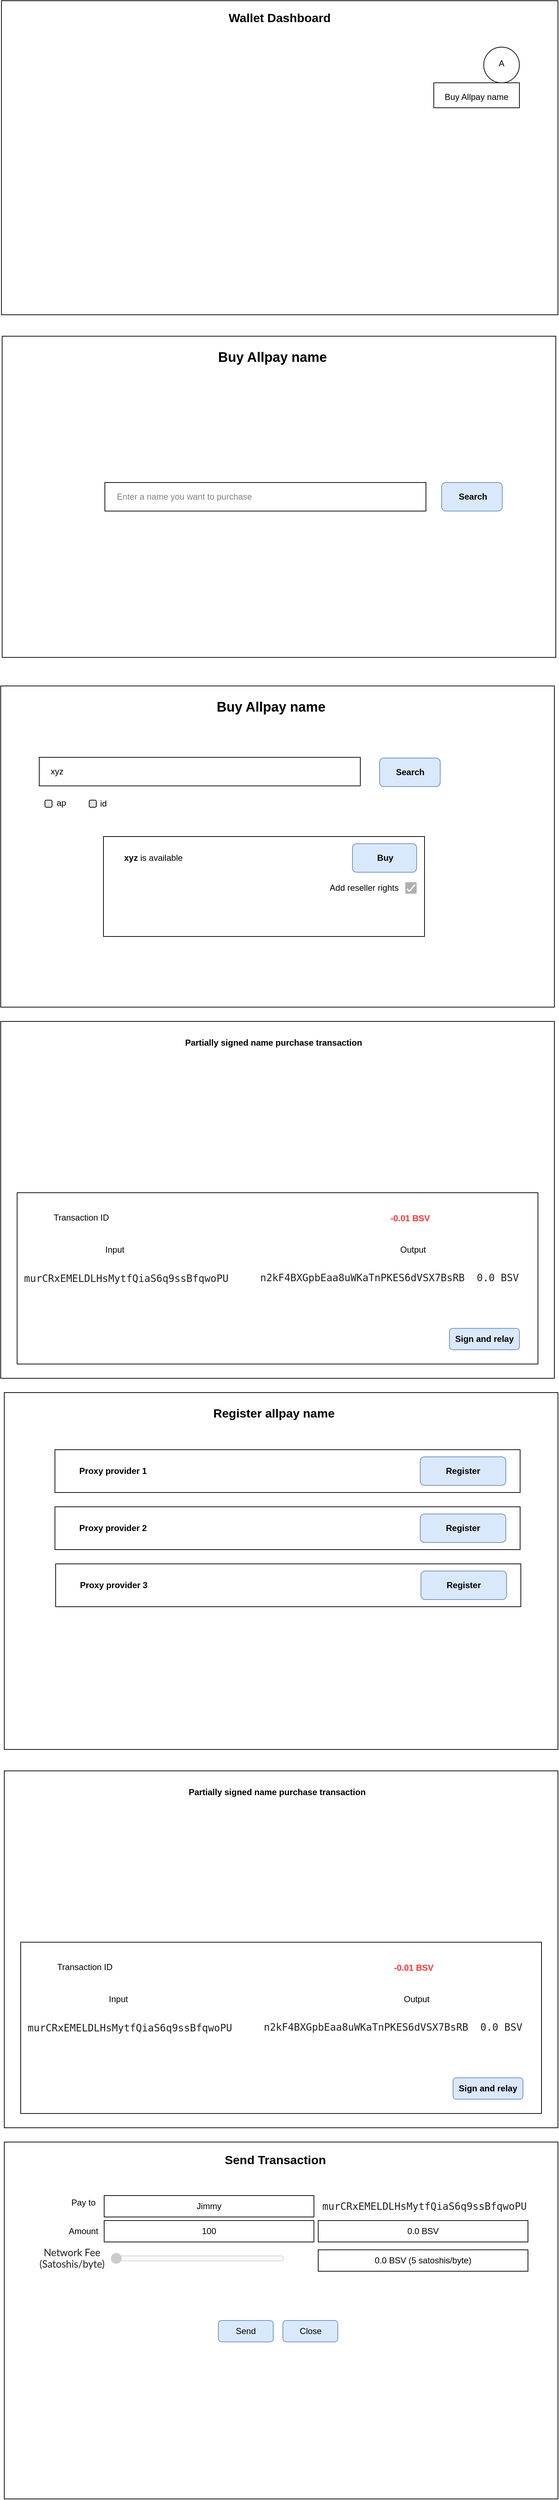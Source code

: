 <mxfile version="13.9.9" type="github">
  <diagram id="aGeOd7mTZGFdpWntuAzP" name="Page-1">
    <mxGraphModel dx="1350" dy="1975" grid="1" gridSize="10" guides="1" tooltips="1" connect="1" arrows="1" fold="1" page="1" pageScale="1" pageWidth="827" pageHeight="1169" math="0" shadow="0">
      <root>
        <mxCell id="0" />
        <mxCell id="1" parent="0" />
        <mxCell id="PDvfous0aHSWqx_sDX7A-1" value="" style="rounded=0;whiteSpace=wrap;html=1;" parent="1" vertex="1">
          <mxGeometry x="27" y="-270" width="780" height="440" as="geometry" />
        </mxCell>
        <mxCell id="PDvfous0aHSWqx_sDX7A-3" value="" style="ellipse;whiteSpace=wrap;html=1;aspect=fixed;" parent="1" vertex="1">
          <mxGeometry x="703" y="-205" width="50" height="50" as="geometry" />
        </mxCell>
        <mxCell id="PDvfous0aHSWqx_sDX7A-4" value="A" style="text;html=1;strokeColor=none;fillColor=none;align=center;verticalAlign=middle;whiteSpace=wrap;rounded=0;" parent="1" vertex="1">
          <mxGeometry x="693" y="-210" width="70" height="55" as="geometry" />
        </mxCell>
        <mxCell id="PDvfous0aHSWqx_sDX7A-5" value="" style="rounded=0;whiteSpace=wrap;html=1;" parent="1" vertex="1">
          <mxGeometry x="633" y="-155" width="120" height="35" as="geometry" />
        </mxCell>
        <mxCell id="PDvfous0aHSWqx_sDX7A-6" value="Buy Allpay name" style="text;html=1;strokeColor=none;fillColor=none;align=center;verticalAlign=middle;whiteSpace=wrap;rounded=0;" parent="1" vertex="1">
          <mxGeometry x="633" y="-145" width="120" height="20" as="geometry" />
        </mxCell>
        <mxCell id="PDvfous0aHSWqx_sDX7A-9" value="" style="rounded=0;whiteSpace=wrap;html=1;" parent="1" vertex="1">
          <mxGeometry x="26" y="690" width="776" height="450" as="geometry" />
        </mxCell>
        <mxCell id="PDvfous0aHSWqx_sDX7A-10" value="&lt;b&gt;&lt;font style=&quot;font-size: 19px&quot;&gt;Buy Allpay name&lt;/font&gt;&lt;/b&gt;" style="text;html=1;strokeColor=none;fillColor=none;align=center;verticalAlign=middle;whiteSpace=wrap;rounded=0;" parent="1" vertex="1">
          <mxGeometry x="310" y="710" width="190" height="20" as="geometry" />
        </mxCell>
        <mxCell id="PDvfous0aHSWqx_sDX7A-11" value="" style="rounded=0;whiteSpace=wrap;html=1;" parent="1" vertex="1">
          <mxGeometry x="80" y="790" width="450" height="40" as="geometry" />
        </mxCell>
        <mxCell id="PDvfous0aHSWqx_sDX7A-13" value="xyz" style="text;html=1;strokeColor=none;fillColor=none;align=center;verticalAlign=middle;whiteSpace=wrap;rounded=0;" parent="1" vertex="1">
          <mxGeometry x="35" y="800" width="140" height="20" as="geometry" />
        </mxCell>
        <mxCell id="PDvfous0aHSWqx_sDX7A-19" value="" style="rounded=0;whiteSpace=wrap;html=1;" parent="1" vertex="1">
          <mxGeometry x="170" y="901" width="450" height="140" as="geometry" />
        </mxCell>
        <mxCell id="PDvfous0aHSWqx_sDX7A-20" value="&lt;b&gt;xyz&lt;/b&gt; is available" style="text;html=1;strokeColor=none;fillColor=none;align=center;verticalAlign=middle;whiteSpace=wrap;rounded=0;" parent="1" vertex="1">
          <mxGeometry x="185" y="921" width="110" height="20" as="geometry" />
        </mxCell>
        <mxCell id="PDvfous0aHSWqx_sDX7A-21" value="" style="rounded=1;whiteSpace=wrap;html=1;fillColor=#dae8fc;strokeColor=#6c8ebf;" parent="1" vertex="1">
          <mxGeometry x="519" y="911" width="90" height="40" as="geometry" />
        </mxCell>
        <mxCell id="PDvfous0aHSWqx_sDX7A-22" value="&lt;b&gt;Buy&lt;/b&gt;" style="text;html=1;strokeColor=none;fillColor=none;align=center;verticalAlign=middle;whiteSpace=wrap;rounded=0;" parent="1" vertex="1">
          <mxGeometry x="545" y="921" width="40" height="20" as="geometry" />
        </mxCell>
        <mxCell id="PDvfous0aHSWqx_sDX7A-42" value="&lt;b&gt;&lt;font style=&quot;font-size: 17px&quot;&gt;Wallet Dashboard&lt;/font&gt;&lt;/b&gt;" style="text;html=1;strokeColor=none;fillColor=none;align=center;verticalAlign=middle;whiteSpace=wrap;rounded=0;" parent="1" vertex="1">
          <mxGeometry x="339" y="-255" width="156" height="20" as="geometry" />
        </mxCell>
        <mxCell id="PDvfous0aHSWqx_sDX7A-46" value="Add reseller rights" style="text;html=1;strokeColor=none;fillColor=none;align=center;verticalAlign=middle;whiteSpace=wrap;rounded=0;" parent="1" vertex="1">
          <mxGeometry x="478" y="963" width="115" height="20" as="geometry" />
        </mxCell>
        <mxCell id="PDvfous0aHSWqx_sDX7A-86" value="" style="shape=image;html=1;verticalAlign=top;verticalLabelPosition=bottom;labelBackgroundColor=#ffffff;imageAspect=0;aspect=fixed;image=https://cdn2.iconfinder.com/data/icons/donkey/800/16-128.png;fillColor=#FFFFFF;" parent="1" vertex="1">
          <mxGeometry x="645" y="-205" width="43" height="43" as="geometry" />
        </mxCell>
        <mxCell id="0DL_E5C4YgF3jMJpPsZc-1" value="" style="rounded=1;whiteSpace=wrap;html=1;fillColor=#dae8fc;strokeColor=#6c8ebf;" parent="1" vertex="1">
          <mxGeometry x="557" y="791" width="85" height="40" as="geometry" />
        </mxCell>
        <mxCell id="0DL_E5C4YgF3jMJpPsZc-2" value="&lt;b&gt;Search&lt;/b&gt;" style="text;html=1;strokeColor=none;fillColor=none;align=center;verticalAlign=middle;whiteSpace=wrap;rounded=0;" parent="1" vertex="1">
          <mxGeometry x="580" y="801" width="40" height="20" as="geometry" />
        </mxCell>
        <mxCell id="0DL_E5C4YgF3jMJpPsZc-3" value="" style="rounded=0;whiteSpace=wrap;html=1;" parent="1" vertex="1">
          <mxGeometry x="28" y="200" width="776" height="450" as="geometry" />
        </mxCell>
        <mxCell id="0DL_E5C4YgF3jMJpPsZc-4" value="&lt;b&gt;&lt;font style=&quot;font-size: 19px&quot;&gt;Buy Allpay name&lt;/font&gt;&lt;/b&gt;" style="text;html=1;strokeColor=none;fillColor=none;align=center;verticalAlign=middle;whiteSpace=wrap;rounded=0;" parent="1" vertex="1">
          <mxGeometry x="312" y="220" width="190" height="20" as="geometry" />
        </mxCell>
        <mxCell id="0DL_E5C4YgF3jMJpPsZc-5" value="" style="rounded=0;whiteSpace=wrap;html=1;" parent="1" vertex="1">
          <mxGeometry x="172" y="405" width="450" height="40" as="geometry" />
        </mxCell>
        <mxCell id="0DL_E5C4YgF3jMJpPsZc-6" value="&lt;font color=&quot;#808080&quot;&gt;Enter a name you want to purchase&lt;/font&gt;" style="text;html=1;strokeColor=none;fillColor=none;align=center;verticalAlign=middle;whiteSpace=wrap;rounded=0;" parent="1" vertex="1">
          <mxGeometry x="181" y="415" width="205" height="20" as="geometry" />
        </mxCell>
        <mxCell id="0DL_E5C4YgF3jMJpPsZc-15" value="" style="rounded=1;whiteSpace=wrap;html=1;fillColor=#dae8fc;strokeColor=#6c8ebf;" parent="1" vertex="1">
          <mxGeometry x="644" y="405" width="85" height="40" as="geometry" />
        </mxCell>
        <mxCell id="0DL_E5C4YgF3jMJpPsZc-16" value="&lt;b&gt;Search&lt;/b&gt;" style="text;html=1;strokeColor=none;fillColor=none;align=center;verticalAlign=middle;whiteSpace=wrap;rounded=0;" parent="1" vertex="1">
          <mxGeometry x="668" y="415" width="40" height="20" as="geometry" />
        </mxCell>
        <mxCell id="0DL_E5C4YgF3jMJpPsZc-20" value="" style="dashed=0;labelPosition=right;align=left;shape=mxgraph.gmdl.checkbox;strokeColor=none;fillColor=#B0B0B0;strokeWidth=2;aspect=fixed;" parent="1" vertex="1">
          <mxGeometry x="593" y="965" width="16" height="16" as="geometry" />
        </mxCell>
        <mxCell id="yM0YvYvEbTntnkBlt_Qh-1" value="" style="rounded=0;whiteSpace=wrap;html=1;" vertex="1" parent="1">
          <mxGeometry x="31" y="2730" width="776" height="500" as="geometry" />
        </mxCell>
        <mxCell id="yM0YvYvEbTntnkBlt_Qh-2" value="&lt;b&gt;&lt;font style=&quot;font-size: 17px&quot;&gt;Send Transaction&lt;/font&gt;&lt;/b&gt;" style="text;html=1;strokeColor=none;fillColor=none;align=center;verticalAlign=middle;whiteSpace=wrap;rounded=0;" vertex="1" parent="1">
          <mxGeometry x="331" y="2746" width="160" height="20" as="geometry" />
        </mxCell>
        <mxCell id="yM0YvYvEbTntnkBlt_Qh-3" value="Pay to" style="text;html=1;strokeColor=none;fillColor=none;align=center;verticalAlign=middle;whiteSpace=wrap;rounded=0;" vertex="1" parent="1">
          <mxGeometry x="122" y="2805" width="40" height="20" as="geometry" />
        </mxCell>
        <mxCell id="yM0YvYvEbTntnkBlt_Qh-4" value="Amount" style="text;html=1;strokeColor=none;fillColor=none;align=center;verticalAlign=middle;whiteSpace=wrap;rounded=0;" vertex="1" parent="1">
          <mxGeometry x="122" y="2845" width="40" height="20" as="geometry" />
        </mxCell>
        <mxCell id="yM0YvYvEbTntnkBlt_Qh-5" value="&lt;label for=&quot;transactionFee&quot; class=&quot;col-sm-3 col-form-label&quot; style=&quot;box-sizing: inherit ; color: rgba(0 , 0 , 0 , 0.87) ; font-family: &amp;#34;lato&amp;#34; , &amp;#34;helvetica neue&amp;#34; , &amp;#34;arial&amp;#34; , &amp;#34;helvetica&amp;#34; , sans-serif ; font-size: 14px ; text-align: left ; background-color: rgb(255 , 255 , 255)&quot;&gt;Network Fee&lt;br&gt;(Satoshis/byte)&lt;br&gt;&lt;/label&gt;&lt;div&gt;&lt;br&gt;&lt;/div&gt;" style="text;html=1;strokeColor=none;fillColor=none;align=center;verticalAlign=middle;whiteSpace=wrap;rounded=0;" vertex="1" parent="1">
          <mxGeometry x="31" y="2890" width="190" height="20" as="geometry" />
        </mxCell>
        <mxCell id="yM0YvYvEbTntnkBlt_Qh-6" value="Send" style="rounded=1;whiteSpace=wrap;html=1;fillColor=#dae8fc;strokeColor=#6c8ebf;" vertex="1" parent="1">
          <mxGeometry x="331" y="2980" width="77" height="30" as="geometry" />
        </mxCell>
        <mxCell id="yM0YvYvEbTntnkBlt_Qh-7" value="Close" style="rounded=1;whiteSpace=wrap;html=1;fillColor=#dae8fc;strokeColor=#6c8ebf;" vertex="1" parent="1">
          <mxGeometry x="421.5" y="2980" width="77" height="30" as="geometry" />
        </mxCell>
        <mxCell id="yM0YvYvEbTntnkBlt_Qh-9" value="Jimmy" style="rounded=0;whiteSpace=wrap;html=1;" vertex="1" parent="1">
          <mxGeometry x="171" y="2805" width="294" height="30" as="geometry" />
        </mxCell>
        <mxCell id="yM0YvYvEbTntnkBlt_Qh-10" value="100" style="rounded=0;whiteSpace=wrap;html=1;" vertex="1" parent="1">
          <mxGeometry x="171" y="2840" width="294" height="30" as="geometry" />
        </mxCell>
        <mxCell id="yM0YvYvEbTntnkBlt_Qh-11" value="&lt;label for=&quot;transactionFee&quot; class=&quot;col-sm-3 col-form-label&quot; style=&quot;box-sizing: inherit ; color: rgba(0 , 0 , 0 , 0.87) ; font-family: &amp;#34;lato&amp;#34; , &amp;#34;helvetica neue&amp;#34; , &amp;#34;arial&amp;#34; , &amp;#34;helvetica&amp;#34; , sans-serif ; font-size: 14px ; text-align: left ; background-color: rgb(255 , 255 , 255)&quot;&gt;&lt;div class=&quot;form-group row&quot; style=&quot;box-sizing: inherit ; display: flex ; margin-left: -15px ; margin-right: -15px ; font-family: &amp;#34;lato&amp;#34; , &amp;#34;helvetica neue&amp;#34; , &amp;#34;arial&amp;#34; , &amp;#34;helvetica&amp;#34; , sans-serif&quot;&gt;&lt;div class=&quot;col-sm-3&quot; style=&quot;box-sizing: inherit&quot;&gt;&lt;input id=&quot;feerate&quot; type=&quot;range&quot; min=&quot;1&quot; step=&quot;1&quot; value=&quot;1&quot; max=&quot;424&quot; disabled=&quot;&quot; style=&quot;box-sizing: inherit ; font-family: sans-serif ; font-size: 14px ; line-height: 1.15 ; margin: 0px ; overflow: visible ; width: 243.779px&quot;&gt;&lt;/div&gt;&lt;/div&gt;&lt;br&gt;&lt;/label&gt;" style="text;html=1;strokeColor=none;fillColor=none;align=center;verticalAlign=middle;whiteSpace=wrap;rounded=0;" vertex="1" parent="1">
          <mxGeometry x="142" y="2900" width="320" height="6" as="geometry" />
        </mxCell>
        <mxCell id="yM0YvYvEbTntnkBlt_Qh-12" value="0.0 BSV" style="rounded=0;whiteSpace=wrap;html=1;" vertex="1" parent="1">
          <mxGeometry x="471" y="2840" width="294" height="30" as="geometry" />
        </mxCell>
        <mxCell id="yM0YvYvEbTntnkBlt_Qh-13" value="0.0 BSV (5 satoshis/byte)" style="rounded=0;whiteSpace=wrap;html=1;" vertex="1" parent="1">
          <mxGeometry x="471" y="2881" width="294" height="30" as="geometry" />
        </mxCell>
        <mxCell id="yM0YvYvEbTntnkBlt_Qh-17" value="" style="rounded=0;whiteSpace=wrap;html=1;" vertex="1" parent="1">
          <mxGeometry x="31" y="2210" width="776" height="500" as="geometry" />
        </mxCell>
        <mxCell id="yM0YvYvEbTntnkBlt_Qh-18" value="&lt;b&gt;Partially signed name purchase transaction&lt;/b&gt;" style="text;html=1;strokeColor=none;fillColor=none;align=center;verticalAlign=middle;whiteSpace=wrap;rounded=0;" vertex="1" parent="1">
          <mxGeometry x="281.5" y="2230" width="262.5" height="20" as="geometry" />
        </mxCell>
        <mxCell id="yM0YvYvEbTntnkBlt_Qh-19" value="" style="rounded=0;whiteSpace=wrap;html=1;fillColor=#FFFFFF;" vertex="1" parent="1">
          <mxGeometry x="54" y="2450" width="730" height="240" as="geometry" />
        </mxCell>
        <mxCell id="yM0YvYvEbTntnkBlt_Qh-22" value="Input" style="text;html=1;strokeColor=none;fillColor=none;align=center;verticalAlign=middle;whiteSpace=wrap;rounded=0;" vertex="1" parent="1">
          <mxGeometry x="171" y="2520" width="40" height="20" as="geometry" />
        </mxCell>
        <mxCell id="yM0YvYvEbTntnkBlt_Qh-23" value="Output" style="text;html=1;strokeColor=none;fillColor=none;align=center;verticalAlign=middle;whiteSpace=wrap;rounded=0;" vertex="1" parent="1">
          <mxGeometry x="589" y="2520" width="40" height="20" as="geometry" />
        </mxCell>
        <mxCell id="yM0YvYvEbTntnkBlt_Qh-24" value="Transaction ID" style="text;html=1;strokeColor=none;fillColor=none;align=center;verticalAlign=middle;whiteSpace=wrap;rounded=0;" vertex="1" parent="1">
          <mxGeometry x="94" y="2475" width="100" height="20" as="geometry" />
        </mxCell>
        <mxCell id="yM0YvYvEbTntnkBlt_Qh-25" value="&lt;b&gt;&lt;font color=&quot;#ff3333&quot;&gt;-0.01 BSV&lt;/font&gt;&lt;/b&gt;" style="text;html=1;strokeColor=none;fillColor=none;align=center;verticalAlign=middle;whiteSpace=wrap;rounded=0;" vertex="1" parent="1">
          <mxGeometry x="560" y="2476" width="90" height="20" as="geometry" />
        </mxCell>
        <mxCell id="yM0YvYvEbTntnkBlt_Qh-26" value="&lt;b&gt;Sign and relay&lt;/b&gt;" style="rounded=1;whiteSpace=wrap;html=1;fillColor=#dae8fc;strokeColor=#6c8ebf;" vertex="1" parent="1">
          <mxGeometry x="660" y="2640" width="98" height="30" as="geometry" />
        </mxCell>
        <mxCell id="yM0YvYvEbTntnkBlt_Qh-27" value="" style="rounded=0;whiteSpace=wrap;html=1;" vertex="1" parent="1">
          <mxGeometry x="31" y="1680" width="776" height="500" as="geometry" />
        </mxCell>
        <mxCell id="yM0YvYvEbTntnkBlt_Qh-28" value="&lt;b&gt;&lt;font style=&quot;font-size: 17px&quot;&gt;Register allpay name&lt;/font&gt;&lt;/b&gt;" style="text;html=1;strokeColor=none;fillColor=none;align=center;verticalAlign=middle;whiteSpace=wrap;rounded=0;" vertex="1" parent="1">
          <mxGeometry x="308" y="1700" width="202" height="20" as="geometry" />
        </mxCell>
        <mxCell id="yM0YvYvEbTntnkBlt_Qh-29" value="" style="rounded=0;whiteSpace=wrap;html=1;" vertex="1" parent="1">
          <mxGeometry x="102" y="1760" width="652" height="60" as="geometry" />
        </mxCell>
        <mxCell id="yM0YvYvEbTntnkBlt_Qh-30" value="&lt;b&gt;Proxy provider 1&lt;/b&gt;" style="text;html=1;strokeColor=none;fillColor=none;align=center;verticalAlign=middle;whiteSpace=wrap;rounded=0;" vertex="1" parent="1">
          <mxGeometry x="133" y="1780" width="101" height="20" as="geometry" />
        </mxCell>
        <mxCell id="yM0YvYvEbTntnkBlt_Qh-31" value="&lt;b&gt;Register&lt;/b&gt;" style="rounded=1;whiteSpace=wrap;html=1;fillColor=#dae8fc;strokeColor=#6c8ebf;" vertex="1" parent="1">
          <mxGeometry x="614" y="1770" width="120" height="40" as="geometry" />
        </mxCell>
        <mxCell id="yM0YvYvEbTntnkBlt_Qh-32" value="" style="rounded=0;whiteSpace=wrap;html=1;" vertex="1" parent="1">
          <mxGeometry x="102" y="1840" width="652" height="60" as="geometry" />
        </mxCell>
        <mxCell id="yM0YvYvEbTntnkBlt_Qh-33" value="&lt;b&gt;Proxy provider 2&lt;/b&gt;" style="text;html=1;strokeColor=none;fillColor=none;align=center;verticalAlign=middle;whiteSpace=wrap;rounded=0;" vertex="1" parent="1">
          <mxGeometry x="133" y="1860" width="101" height="20" as="geometry" />
        </mxCell>
        <mxCell id="yM0YvYvEbTntnkBlt_Qh-34" value="&lt;b&gt;Register&lt;/b&gt;" style="rounded=1;whiteSpace=wrap;html=1;fillColor=#dae8fc;strokeColor=#6c8ebf;" vertex="1" parent="1">
          <mxGeometry x="614" y="1850" width="120" height="40" as="geometry" />
        </mxCell>
        <mxCell id="yM0YvYvEbTntnkBlt_Qh-35" value="" style="rounded=0;whiteSpace=wrap;html=1;" vertex="1" parent="1">
          <mxGeometry x="103" y="1920" width="652" height="60" as="geometry" />
        </mxCell>
        <mxCell id="yM0YvYvEbTntnkBlt_Qh-36" value="&lt;b&gt;Proxy provider 3&lt;/b&gt;" style="text;html=1;strokeColor=none;fillColor=none;align=center;verticalAlign=middle;whiteSpace=wrap;rounded=0;" vertex="1" parent="1">
          <mxGeometry x="134" y="1940" width="101" height="20" as="geometry" />
        </mxCell>
        <mxCell id="yM0YvYvEbTntnkBlt_Qh-37" value="&lt;b&gt;Register&lt;/b&gt;" style="rounded=1;whiteSpace=wrap;html=1;fillColor=#dae8fc;strokeColor=#6c8ebf;" vertex="1" parent="1">
          <mxGeometry x="615" y="1930" width="120" height="40" as="geometry" />
        </mxCell>
        <mxCell id="yM0YvYvEbTntnkBlt_Qh-38" value="&lt;span style=&quot;color: rgba(0 , 0 , 0 , 0.87) ; font-family: &amp;#34;inconsolata&amp;#34; , monospace ; font-size: 14px ; background-color: rgb(255 , 255 , 255)&quot;&gt;murCRxEMELDLHsMytfQiaS6q9ssBfqwoPU&lt;/span&gt;" style="text;html=1;strokeColor=none;fillColor=none;align=center;verticalAlign=middle;whiteSpace=wrap;rounded=0;" vertex="1" parent="1">
          <mxGeometry x="514" y="2810" width="212" height="20" as="geometry" />
        </mxCell>
        <mxCell id="yM0YvYvEbTntnkBlt_Qh-40" value="&lt;span style=&quot;color: rgba(0 , 0 , 0 , 0.87) ; font-family: &amp;#34;inconsolata&amp;#34; , monospace ; font-size: 14px ; background-color: rgb(255 , 255 , 255)&quot;&gt;murCRxEMELDLHsMytfQiaS6q9ssBfqwoPU&lt;/span&gt;" style="text;html=1;strokeColor=none;fillColor=none;align=center;verticalAlign=middle;whiteSpace=wrap;rounded=0;" vertex="1" parent="1">
          <mxGeometry x="187" y="2560" width="40" height="20" as="geometry" />
        </mxCell>
        <mxCell id="yM0YvYvEbTntnkBlt_Qh-41" value="&lt;span style=&quot;color: rgba(0 , 0 , 0 , 0.87) ; font-family: &amp;#34;inconsolata&amp;#34; , monospace ; font-size: 14px ; background-color: rgb(255 , 255 , 255)&quot;&gt;n2kF4BXGpbEaa8uWKaTnPKES6dVSX7BsRB&amp;nbsp;&amp;nbsp;&lt;/span&gt;&lt;span style=&quot;font-family: &amp;#34;inconsolata&amp;#34; , monospace ; text-align: right ; background-color: rgb(255 , 255 , 255) ; color: rgba(0 , 0 , 0 , 0.87) ; font-size: 14px&quot;&gt;0.0 BSV&lt;/span&gt;&lt;div class=&quot;ui grid&quot; style=&quot;box-sizing: inherit ; display: flex ; align-items: stretch ; padding: 0px ; margin: 1rem -1rem -1rem ; color: rgba(0 , 0 , 0 , 0.87) ; font-family: &amp;#34;lato&amp;#34; , &amp;#34;helvetica neue&amp;#34; , &amp;#34;arial&amp;#34; , &amp;#34;helvetica&amp;#34; , sans-serif ; font-size: 14px ; background-color: rgb(255 , 255 , 255)&quot;&gt;&lt;div class=&quot;ten wide column&quot; style=&quot;box-sizing: inherit ; padding: 1rem ; position: relative ; display: inline-block ; width: 351.555px ; vertical-align: top&quot;&gt;&lt;/div&gt;&lt;/div&gt;" style="text;html=1;strokeColor=none;fillColor=none;align=center;verticalAlign=middle;whiteSpace=wrap;rounded=0;" vertex="1" parent="1">
          <mxGeometry x="351" y="2583" width="450" height="20" as="geometry" />
        </mxCell>
        <mxCell id="yM0YvYvEbTntnkBlt_Qh-42" value="" style="html=1;shadow=0;dashed=0;shape=mxgraph.bootstrap.checkbox2;labelPosition=right;verticalLabelPosition=middle;align=left;verticalAlign=middle;gradientColor=#DEDEDE;fillColor=#EDEDED;checked=0;spacing=5;checkedFill=#0085FC;checkedStroke=#ffffff;" vertex="1" parent="1">
          <mxGeometry x="88" y="850" width="10" height="10" as="geometry" />
        </mxCell>
        <mxCell id="yM0YvYvEbTntnkBlt_Qh-43" value="ap" style="text;html=1;strokeColor=none;fillColor=none;align=center;verticalAlign=middle;whiteSpace=wrap;rounded=0;" vertex="1" parent="1">
          <mxGeometry x="91" y="844" width="40" height="20" as="geometry" />
        </mxCell>
        <mxCell id="yM0YvYvEbTntnkBlt_Qh-44" value="" style="html=1;shadow=0;dashed=0;shape=mxgraph.bootstrap.checkbox2;labelPosition=right;verticalLabelPosition=middle;align=left;verticalAlign=middle;gradientColor=#DEDEDE;fillColor=#EDEDED;checked=0;spacing=5;checkedFill=#0085FC;checkedStroke=#ffffff;" vertex="1" parent="1">
          <mxGeometry x="150" y="850" width="10" height="10" as="geometry" />
        </mxCell>
        <mxCell id="yM0YvYvEbTntnkBlt_Qh-45" value="id" style="text;html=1;strokeColor=none;fillColor=none;align=center;verticalAlign=middle;whiteSpace=wrap;rounded=0;" vertex="1" parent="1">
          <mxGeometry x="150" y="845" width="40" height="20" as="geometry" />
        </mxCell>
        <mxCell id="yM0YvYvEbTntnkBlt_Qh-46" value="" style="rounded=0;whiteSpace=wrap;html=1;" vertex="1" parent="1">
          <mxGeometry x="26" y="1160" width="776" height="500" as="geometry" />
        </mxCell>
        <mxCell id="yM0YvYvEbTntnkBlt_Qh-47" value="&lt;b&gt;Partially signed name purchase transaction&lt;/b&gt;" style="text;html=1;strokeColor=none;fillColor=none;align=center;verticalAlign=middle;whiteSpace=wrap;rounded=0;" vertex="1" parent="1">
          <mxGeometry x="276.5" y="1180" width="262.5" height="20" as="geometry" />
        </mxCell>
        <mxCell id="yM0YvYvEbTntnkBlt_Qh-48" value="" style="rounded=0;whiteSpace=wrap;html=1;fillColor=#FFFFFF;" vertex="1" parent="1">
          <mxGeometry x="49" y="1400" width="730" height="240" as="geometry" />
        </mxCell>
        <mxCell id="yM0YvYvEbTntnkBlt_Qh-49" value="Input" style="text;html=1;strokeColor=none;fillColor=none;align=center;verticalAlign=middle;whiteSpace=wrap;rounded=0;" vertex="1" parent="1">
          <mxGeometry x="166" y="1470" width="40" height="20" as="geometry" />
        </mxCell>
        <mxCell id="yM0YvYvEbTntnkBlt_Qh-50" value="Output" style="text;html=1;strokeColor=none;fillColor=none;align=center;verticalAlign=middle;whiteSpace=wrap;rounded=0;" vertex="1" parent="1">
          <mxGeometry x="584" y="1470" width="40" height="20" as="geometry" />
        </mxCell>
        <mxCell id="yM0YvYvEbTntnkBlt_Qh-51" value="Transaction ID" style="text;html=1;strokeColor=none;fillColor=none;align=center;verticalAlign=middle;whiteSpace=wrap;rounded=0;" vertex="1" parent="1">
          <mxGeometry x="89" y="1425" width="100" height="20" as="geometry" />
        </mxCell>
        <mxCell id="yM0YvYvEbTntnkBlt_Qh-52" value="&lt;b&gt;&lt;font color=&quot;#ff3333&quot;&gt;-0.01 BSV&lt;/font&gt;&lt;/b&gt;" style="text;html=1;strokeColor=none;fillColor=none;align=center;verticalAlign=middle;whiteSpace=wrap;rounded=0;" vertex="1" parent="1">
          <mxGeometry x="555" y="1426" width="90" height="20" as="geometry" />
        </mxCell>
        <mxCell id="yM0YvYvEbTntnkBlt_Qh-53" value="&lt;b&gt;Sign and relay&lt;/b&gt;" style="rounded=1;whiteSpace=wrap;html=1;fillColor=#dae8fc;strokeColor=#6c8ebf;" vertex="1" parent="1">
          <mxGeometry x="655" y="1590" width="98" height="30" as="geometry" />
        </mxCell>
        <mxCell id="yM0YvYvEbTntnkBlt_Qh-54" value="&lt;span style=&quot;color: rgba(0 , 0 , 0 , 0.87) ; font-family: &amp;#34;inconsolata&amp;#34; , monospace ; font-size: 14px ; background-color: rgb(255 , 255 , 255)&quot;&gt;murCRxEMELDLHsMytfQiaS6q9ssBfqwoPU&lt;/span&gt;" style="text;html=1;strokeColor=none;fillColor=none;align=center;verticalAlign=middle;whiteSpace=wrap;rounded=0;" vertex="1" parent="1">
          <mxGeometry x="182" y="1510" width="40" height="20" as="geometry" />
        </mxCell>
        <mxCell id="yM0YvYvEbTntnkBlt_Qh-55" value="&lt;span style=&quot;color: rgba(0 , 0 , 0 , 0.87) ; font-family: &amp;#34;inconsolata&amp;#34; , monospace ; font-size: 14px ; background-color: rgb(255 , 255 , 255)&quot;&gt;n2kF4BXGpbEaa8uWKaTnPKES6dVSX7BsRB&amp;nbsp;&amp;nbsp;&lt;/span&gt;&lt;span style=&quot;font-family: &amp;#34;inconsolata&amp;#34; , monospace ; text-align: right ; background-color: rgb(255 , 255 , 255) ; color: rgba(0 , 0 , 0 , 0.87) ; font-size: 14px&quot;&gt;0.0 BSV&lt;/span&gt;&lt;div class=&quot;ui grid&quot; style=&quot;box-sizing: inherit ; display: flex ; align-items: stretch ; padding: 0px ; margin: 1rem -1rem -1rem ; color: rgba(0 , 0 , 0 , 0.87) ; font-family: &amp;#34;lato&amp;#34; , &amp;#34;helvetica neue&amp;#34; , &amp;#34;arial&amp;#34; , &amp;#34;helvetica&amp;#34; , sans-serif ; font-size: 14px ; background-color: rgb(255 , 255 , 255)&quot;&gt;&lt;div class=&quot;ten wide column&quot; style=&quot;box-sizing: inherit ; padding: 1rem ; position: relative ; display: inline-block ; width: 351.555px ; vertical-align: top&quot;&gt;&lt;/div&gt;&lt;/div&gt;" style="text;html=1;strokeColor=none;fillColor=none;align=center;verticalAlign=middle;whiteSpace=wrap;rounded=0;" vertex="1" parent="1">
          <mxGeometry x="346" y="1533" width="450" height="20" as="geometry" />
        </mxCell>
      </root>
    </mxGraphModel>
  </diagram>
</mxfile>
